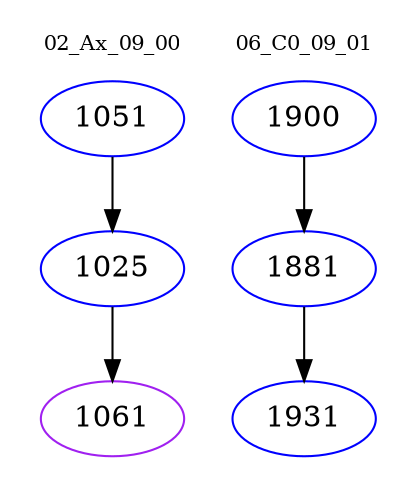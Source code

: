 digraph{
subgraph cluster_0 {
color = white
label = "02_Ax_09_00";
fontsize=10;
T0_1051 [label="1051", color="blue"]
T0_1051 -> T0_1025 [color="black"]
T0_1025 [label="1025", color="blue"]
T0_1025 -> T0_1061 [color="black"]
T0_1061 [label="1061", color="purple"]
}
subgraph cluster_1 {
color = white
label = "06_C0_09_01";
fontsize=10;
T1_1900 [label="1900", color="blue"]
T1_1900 -> T1_1881 [color="black"]
T1_1881 [label="1881", color="blue"]
T1_1881 -> T1_1931 [color="black"]
T1_1931 [label="1931", color="blue"]
}
}

